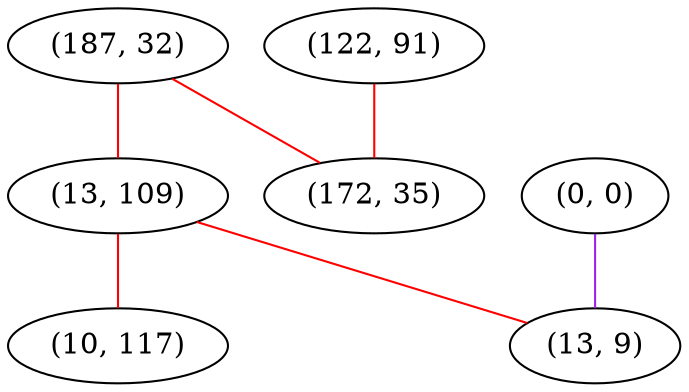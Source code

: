 graph "" {
"(187, 32)";
"(0, 0)";
"(122, 91)";
"(13, 109)";
"(10, 117)";
"(13, 9)";
"(172, 35)";
"(187, 32)" -- "(13, 109)"  [color=red, key=0, weight=1];
"(187, 32)" -- "(172, 35)"  [color=red, key=0, weight=1];
"(0, 0)" -- "(13, 9)"  [color=purple, key=0, weight=4];
"(122, 91)" -- "(172, 35)"  [color=red, key=0, weight=1];
"(13, 109)" -- "(13, 9)"  [color=red, key=0, weight=1];
"(13, 109)" -- "(10, 117)"  [color=red, key=0, weight=1];
}
